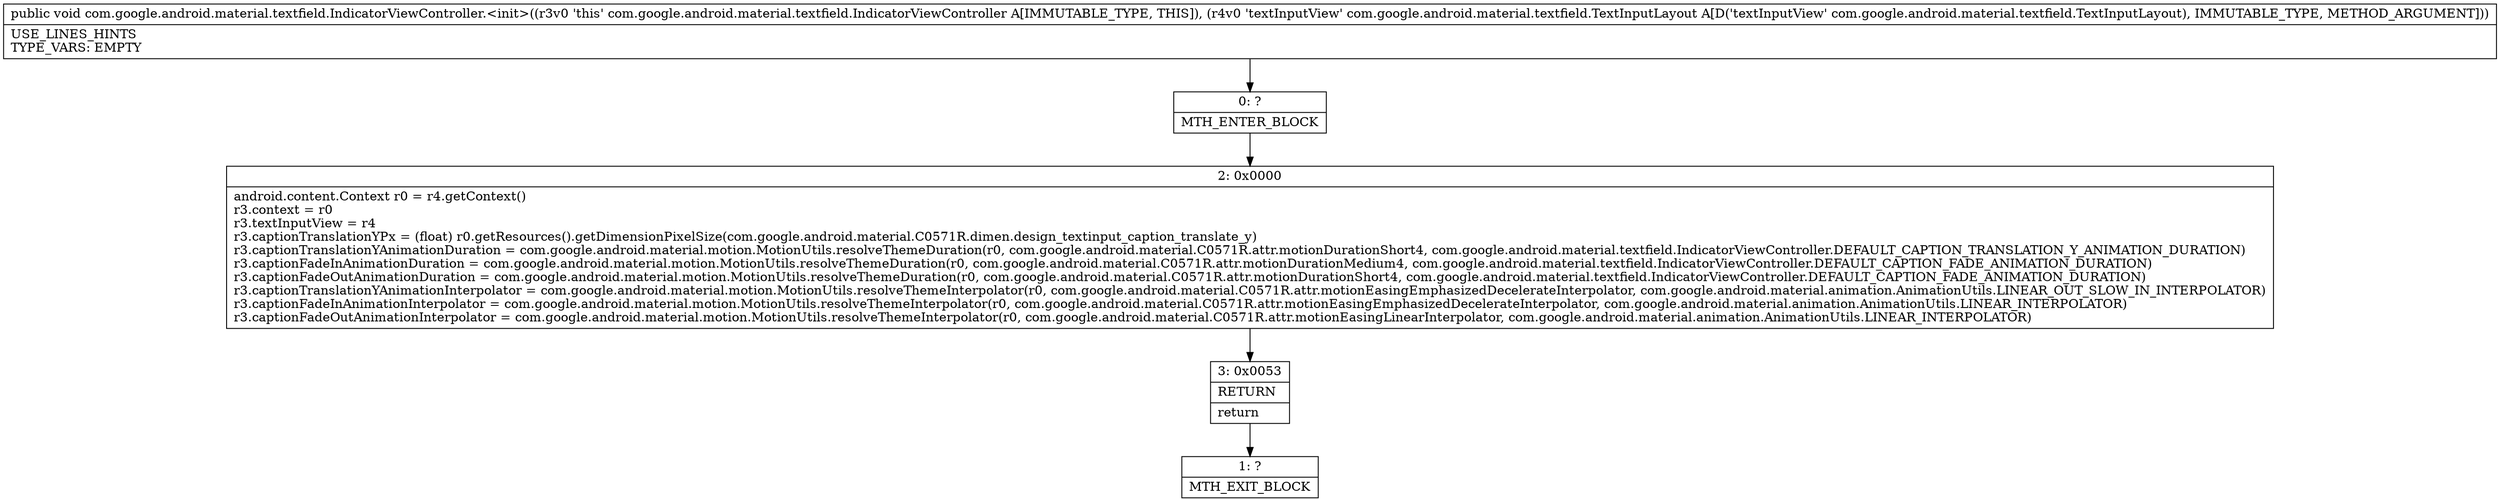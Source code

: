 digraph "CFG forcom.google.android.material.textfield.IndicatorViewController.\<init\>(Lcom\/google\/android\/material\/textfield\/TextInputLayout;)V" {
Node_0 [shape=record,label="{0\:\ ?|MTH_ENTER_BLOCK\l}"];
Node_2 [shape=record,label="{2\:\ 0x0000|android.content.Context r0 = r4.getContext()\lr3.context = r0\lr3.textInputView = r4\lr3.captionTranslationYPx = (float) r0.getResources().getDimensionPixelSize(com.google.android.material.C0571R.dimen.design_textinput_caption_translate_y)\lr3.captionTranslationYAnimationDuration = com.google.android.material.motion.MotionUtils.resolveThemeDuration(r0, com.google.android.material.C0571R.attr.motionDurationShort4, com.google.android.material.textfield.IndicatorViewController.DEFAULT_CAPTION_TRANSLATION_Y_ANIMATION_DURATION)\lr3.captionFadeInAnimationDuration = com.google.android.material.motion.MotionUtils.resolveThemeDuration(r0, com.google.android.material.C0571R.attr.motionDurationMedium4, com.google.android.material.textfield.IndicatorViewController.DEFAULT_CAPTION_FADE_ANIMATION_DURATION)\lr3.captionFadeOutAnimationDuration = com.google.android.material.motion.MotionUtils.resolveThemeDuration(r0, com.google.android.material.C0571R.attr.motionDurationShort4, com.google.android.material.textfield.IndicatorViewController.DEFAULT_CAPTION_FADE_ANIMATION_DURATION)\lr3.captionTranslationYAnimationInterpolator = com.google.android.material.motion.MotionUtils.resolveThemeInterpolator(r0, com.google.android.material.C0571R.attr.motionEasingEmphasizedDecelerateInterpolator, com.google.android.material.animation.AnimationUtils.LINEAR_OUT_SLOW_IN_INTERPOLATOR)\lr3.captionFadeInAnimationInterpolator = com.google.android.material.motion.MotionUtils.resolveThemeInterpolator(r0, com.google.android.material.C0571R.attr.motionEasingEmphasizedDecelerateInterpolator, com.google.android.material.animation.AnimationUtils.LINEAR_INTERPOLATOR)\lr3.captionFadeOutAnimationInterpolator = com.google.android.material.motion.MotionUtils.resolveThemeInterpolator(r0, com.google.android.material.C0571R.attr.motionEasingLinearInterpolator, com.google.android.material.animation.AnimationUtils.LINEAR_INTERPOLATOR)\l}"];
Node_3 [shape=record,label="{3\:\ 0x0053|RETURN\l|return\l}"];
Node_1 [shape=record,label="{1\:\ ?|MTH_EXIT_BLOCK\l}"];
MethodNode[shape=record,label="{public void com.google.android.material.textfield.IndicatorViewController.\<init\>((r3v0 'this' com.google.android.material.textfield.IndicatorViewController A[IMMUTABLE_TYPE, THIS]), (r4v0 'textInputView' com.google.android.material.textfield.TextInputLayout A[D('textInputView' com.google.android.material.textfield.TextInputLayout), IMMUTABLE_TYPE, METHOD_ARGUMENT]))  | USE_LINES_HINTS\lTYPE_VARS: EMPTY\l}"];
MethodNode -> Node_0;Node_0 -> Node_2;
Node_2 -> Node_3;
Node_3 -> Node_1;
}

